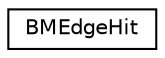 digraph G
{
  edge [fontname="Helvetica",fontsize="10",labelfontname="Helvetica",labelfontsize="10"];
  node [fontname="Helvetica",fontsize="10",shape=record];
  rankdir=LR;
  Node1 [label="BMEdgeHit",height=0.2,width=0.4,color="black", fillcolor="white", style="filled",URL="$d7/ddb/structBMEdgeHit.html"];
}
